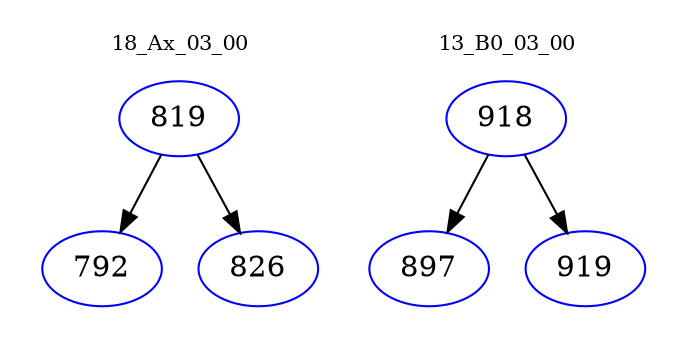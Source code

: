 digraph{
subgraph cluster_0 {
color = white
label = "18_Ax_03_00";
fontsize=10;
T0_819 [label="819", color="blue"]
T0_819 -> T0_792 [color="black"]
T0_792 [label="792", color="blue"]
T0_819 -> T0_826 [color="black"]
T0_826 [label="826", color="blue"]
}
subgraph cluster_1 {
color = white
label = "13_B0_03_00";
fontsize=10;
T1_918 [label="918", color="blue"]
T1_918 -> T1_897 [color="black"]
T1_897 [label="897", color="blue"]
T1_918 -> T1_919 [color="black"]
T1_919 [label="919", color="blue"]
}
}
